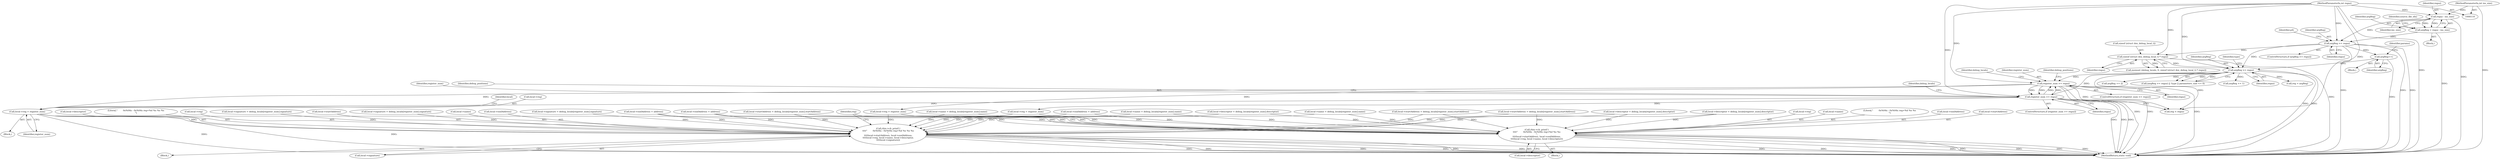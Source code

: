 digraph "0_radare2_ad55822430a03fe075221b543efb434567e9e431@pointer" {
"1000861" [label="(Call,local->reg = register_num)"];
"1000485" [label="(Call,register_num >= regsz)"];
"1000661" [label="(Call,register_num >= regsz)"];
"1000305" [label="(Call,argReg >= regsz)"];
"1000279" [label="(Call,argReg++)"];
"1000176" [label="(Call,argReg >= regsz)"];
"1000154" [label="(Call,argReg = regsz - ins_size)"];
"1000156" [label="(Call,regsz - ins_size)"];
"1000120" [label="(MethodParameterIn,int regsz)"];
"1000117" [label="(MethodParameterIn,int ins_size)"];
"1000232" [label="(Call,sizeof (struct dex_debug_local_t) * regsz)"];
"1001071" [label="(Call,rbin->cb_printf (\n\t\t\t\t\"        0x%04x - 0x%04x reg=%d %s %s %s\n\",\n\t\t\t\tlocal->startAddress, local->endAddress,\n\t\t\t\tlocal->reg, local->name, local->descriptor,\n\t\t\t\tlocal->signature))"];
"1001093" [label="(Call,rbin->cb_printf (\n\t\t\t\t\"        0x%04x - 0x%04x reg=%d %s %s\n\",\n\t\t\t\tlocal->startAddress, local->endAddress,\n\t\t\t\tlocal->reg, local->name, local->descriptor))"];
"1000177" [label="(Identifier,argReg)"];
"1000241" [label="(Block,)"];
"1000660" [label="(ControlStructure,if (register_num >= regsz))"];
"1000279" [label="(Call,argReg++)"];
"1001101" [label="(Call,local->reg)"];
"1000663" [label="(Identifier,regsz)"];
"1001070" [label="(Block,)"];
"1000484" [label="(ControlStructure,if (register_num >= regsz))"];
"1000805" [label="(Block,)"];
"1001079" [label="(Call,local->reg)"];
"1001082" [label="(Call,local->name)"];
"1000233" [label="(Call,sizeof (struct dex_debug_local_t))"];
"1001104" [label="(Call,local->name)"];
"1001112" [label="(Identifier,reg)"];
"1000175" [label="(ControlStructure,if (argReg >= regsz))"];
"1000497" [label="(Identifier,debug_locals)"];
"1001073" [label="(Call,local->startAddress)"];
"1001088" [label="(Call,local->signature)"];
"1001185" [label="(MethodReturn,static void)"];
"1000691" [label="(Call,local->name = debug_locals[register_num].name)"];
"1000486" [label="(Identifier,register_num)"];
"1000181" [label="(Identifier,p4)"];
"1000339" [label="(Call,reg = argReg)"];
"1000662" [label="(Identifier,register_num)"];
"1000700" [label="(Call,local->descriptor = debug_locals[register_num].descriptor)"];
"1000732" [label="(Call,local->reg = register_num)"];
"1001094" [label="(Literal,\"        0x%04x - 0x%04x reg=%d %s %s\n\")"];
"1000524" [label="(Call,local->descriptor = debug_locals[register_num].descriptor)"];
"1000542" [label="(Call,local->signature = debug_locals[register_num].signature)"];
"1001107" [label="(Call,local->descriptor)"];
"1000829" [label="(Call,local->descriptor = debug_locals[register_num].descriptor)"];
"1000120" [label="(MethodParameterIn,int regsz)"];
"1000485" [label="(Call,register_num >= regsz)"];
"1000157" [label="(Identifier,regsz)"];
"1000229" [label="(Call,memset (debug_locals, 0, sizeof (struct dex_debug_local_t) * regsz))"];
"1000117" [label="(MethodParameterIn,int ins_size)"];
"1001098" [label="(Call,local->endAddress)"];
"1000235" [label="(Identifier,regsz)"];
"1000306" [label="(Identifier,argReg)"];
"1000284" [label="(Identifier,params)"];
"1001085" [label="(Call,local->descriptor)"];
"1000866" [label="(Call,local->endAddress = address)"];
"1000232" [label="(Call,sizeof (struct dex_debug_local_t) * regsz)"];
"1000154" [label="(Call,argReg = regsz - ins_size)"];
"1001072" [label="(Literal,\"        0x%04x - 0x%04x reg=%d %s %s %s\n\")"];
"1000561" [label="(Call,local->endAddress = address)"];
"1000305" [label="(Call,argReg >= regsz)"];
"1000847" [label="(Call,local->signature = debug_locals[register_num].signature)"];
"1000865" [label="(Identifier,register_num)"];
"1000737" [label="(Call,local->endAddress = address)"];
"1000161" [label="(Identifier,source_file_idx)"];
"1000718" [label="(Call,local->signature = debug_locals[register_num].signature)"];
"1001092" [label="(Block,)"];
"1000709" [label="(Call,local->startAddress = debug_locals[register_num].startAddress)"];
"1001114" [label="(Call,reg < regsz)"];
"1000155" [label="(Identifier,argReg)"];
"1000666" [label="(Identifier,debug_positions)"];
"1000176" [label="(Call,argReg >= regsz)"];
"1000490" [label="(Identifier,debug_positions)"];
"1000158" [label="(Identifier,ins_size)"];
"1001071" [label="(Call,rbin->cb_printf (\n\t\t\t\t\"        0x%04x - 0x%04x reg=%d %s %s %s\n\",\n\t\t\t\tlocal->startAddress, local->endAddress,\n\t\t\t\tlocal->reg, local->name, local->descriptor,\n\t\t\t\tlocal->signature))"];
"1000349" [label="(Call,argReg += 2)"];
"1000661" [label="(Call,register_num >= regsz)"];
"1000304" [label="(Call,(argReg >= regsz) || !type || parameters_size <= 0)"];
"1000122" [label="(Block,)"];
"1000156" [label="(Call,regsz - ins_size)"];
"1000280" [label="(Identifier,argReg)"];
"1000861" [label="(Call,local->reg = register_num)"];
"1000354" [label="(Call,argReg += 1)"];
"1000862" [label="(Call,local->reg)"];
"1000868" [label="(Identifier,local)"];
"1000178" [label="(Identifier,regsz)"];
"1000487" [label="(Identifier,regsz)"];
"1000515" [label="(Call,local->name = debug_locals[register_num].name)"];
"1001095" [label="(Call,local->startAddress)"];
"1000556" [label="(Call,local->reg = register_num)"];
"1001076" [label="(Call,local->endAddress)"];
"1000820" [label="(Call,local->name = debug_locals[register_num].name)"];
"1000673" [label="(Identifier,debug_locals)"];
"1000838" [label="(Call,local->startAddress = debug_locals[register_num].startAddress)"];
"1000307" [label="(Identifier,regsz)"];
"1001093" [label="(Call,rbin->cb_printf (\n\t\t\t\t\"        0x%04x - 0x%04x reg=%d %s %s\n\",\n\t\t\t\tlocal->startAddress, local->endAddress,\n\t\t\t\tlocal->reg, local->name, local->descriptor))"];
"1000310" [label="(Identifier,type)"];
"1000533" [label="(Call,local->startAddress = debug_locals[register_num].startAddress)"];
"1000861" -> "1000805"  [label="AST: "];
"1000861" -> "1000865"  [label="CFG: "];
"1000862" -> "1000861"  [label="AST: "];
"1000865" -> "1000861"  [label="AST: "];
"1000868" -> "1000861"  [label="CFG: "];
"1000861" -> "1001185"  [label="DDG: "];
"1000861" -> "1001185"  [label="DDG: "];
"1000485" -> "1000861"  [label="DDG: "];
"1000661" -> "1000861"  [label="DDG: "];
"1000861" -> "1001071"  [label="DDG: "];
"1000861" -> "1001093"  [label="DDG: "];
"1000485" -> "1000484"  [label="AST: "];
"1000485" -> "1000487"  [label="CFG: "];
"1000486" -> "1000485"  [label="AST: "];
"1000487" -> "1000485"  [label="AST: "];
"1000490" -> "1000485"  [label="CFG: "];
"1000497" -> "1000485"  [label="CFG: "];
"1000485" -> "1001185"  [label="DDG: "];
"1000485" -> "1001185"  [label="DDG: "];
"1000485" -> "1001185"  [label="DDG: "];
"1000661" -> "1000485"  [label="DDG: "];
"1000661" -> "1000485"  [label="DDG: "];
"1000305" -> "1000485"  [label="DDG: "];
"1000120" -> "1000485"  [label="DDG: "];
"1000485" -> "1000556"  [label="DDG: "];
"1000485" -> "1000661"  [label="DDG: "];
"1000485" -> "1000661"  [label="DDG: "];
"1000485" -> "1001114"  [label="DDG: "];
"1000661" -> "1000660"  [label="AST: "];
"1000661" -> "1000663"  [label="CFG: "];
"1000662" -> "1000661"  [label="AST: "];
"1000663" -> "1000661"  [label="AST: "];
"1000666" -> "1000661"  [label="CFG: "];
"1000673" -> "1000661"  [label="CFG: "];
"1000661" -> "1001185"  [label="DDG: "];
"1000661" -> "1001185"  [label="DDG: "];
"1000661" -> "1001185"  [label="DDG: "];
"1000305" -> "1000661"  [label="DDG: "];
"1000120" -> "1000661"  [label="DDG: "];
"1000661" -> "1000732"  [label="DDG: "];
"1000661" -> "1001114"  [label="DDG: "];
"1000305" -> "1000304"  [label="AST: "];
"1000305" -> "1000307"  [label="CFG: "];
"1000306" -> "1000305"  [label="AST: "];
"1000307" -> "1000305"  [label="AST: "];
"1000310" -> "1000305"  [label="CFG: "];
"1000304" -> "1000305"  [label="CFG: "];
"1000305" -> "1001185"  [label="DDG: "];
"1000305" -> "1001185"  [label="DDG: "];
"1000305" -> "1000304"  [label="DDG: "];
"1000305" -> "1000304"  [label="DDG: "];
"1000279" -> "1000305"  [label="DDG: "];
"1000176" -> "1000305"  [label="DDG: "];
"1000232" -> "1000305"  [label="DDG: "];
"1000120" -> "1000305"  [label="DDG: "];
"1000305" -> "1000339"  [label="DDG: "];
"1000305" -> "1000349"  [label="DDG: "];
"1000305" -> "1000354"  [label="DDG: "];
"1000305" -> "1001114"  [label="DDG: "];
"1000279" -> "1000241"  [label="AST: "];
"1000279" -> "1000280"  [label="CFG: "];
"1000280" -> "1000279"  [label="AST: "];
"1000284" -> "1000279"  [label="CFG: "];
"1000279" -> "1001185"  [label="DDG: "];
"1000176" -> "1000279"  [label="DDG: "];
"1000176" -> "1000175"  [label="AST: "];
"1000176" -> "1000178"  [label="CFG: "];
"1000177" -> "1000176"  [label="AST: "];
"1000178" -> "1000176"  [label="AST: "];
"1000181" -> "1000176"  [label="CFG: "];
"1000176" -> "1001185"  [label="DDG: "];
"1000176" -> "1001185"  [label="DDG: "];
"1000176" -> "1001185"  [label="DDG: "];
"1000154" -> "1000176"  [label="DDG: "];
"1000156" -> "1000176"  [label="DDG: "];
"1000120" -> "1000176"  [label="DDG: "];
"1000176" -> "1000232"  [label="DDG: "];
"1000154" -> "1000122"  [label="AST: "];
"1000154" -> "1000156"  [label="CFG: "];
"1000155" -> "1000154"  [label="AST: "];
"1000156" -> "1000154"  [label="AST: "];
"1000161" -> "1000154"  [label="CFG: "];
"1000154" -> "1001185"  [label="DDG: "];
"1000156" -> "1000154"  [label="DDG: "];
"1000156" -> "1000154"  [label="DDG: "];
"1000156" -> "1000158"  [label="CFG: "];
"1000157" -> "1000156"  [label="AST: "];
"1000158" -> "1000156"  [label="AST: "];
"1000156" -> "1001185"  [label="DDG: "];
"1000120" -> "1000156"  [label="DDG: "];
"1000117" -> "1000156"  [label="DDG: "];
"1000120" -> "1000110"  [label="AST: "];
"1000120" -> "1001185"  [label="DDG: "];
"1000120" -> "1000232"  [label="DDG: "];
"1000120" -> "1001114"  [label="DDG: "];
"1000117" -> "1000110"  [label="AST: "];
"1000117" -> "1001185"  [label="DDG: "];
"1000232" -> "1000229"  [label="AST: "];
"1000232" -> "1000235"  [label="CFG: "];
"1000233" -> "1000232"  [label="AST: "];
"1000235" -> "1000232"  [label="AST: "];
"1000229" -> "1000232"  [label="CFG: "];
"1000232" -> "1001185"  [label="DDG: "];
"1000232" -> "1000229"  [label="DDG: "];
"1001071" -> "1001070"  [label="AST: "];
"1001071" -> "1001088"  [label="CFG: "];
"1001072" -> "1001071"  [label="AST: "];
"1001073" -> "1001071"  [label="AST: "];
"1001076" -> "1001071"  [label="AST: "];
"1001079" -> "1001071"  [label="AST: "];
"1001082" -> "1001071"  [label="AST: "];
"1001085" -> "1001071"  [label="AST: "];
"1001088" -> "1001071"  [label="AST: "];
"1001112" -> "1001071"  [label="CFG: "];
"1001071" -> "1001185"  [label="DDG: "];
"1001071" -> "1001185"  [label="DDG: "];
"1001071" -> "1001185"  [label="DDG: "];
"1001071" -> "1001185"  [label="DDG: "];
"1001071" -> "1001185"  [label="DDG: "];
"1001071" -> "1001185"  [label="DDG: "];
"1001071" -> "1001185"  [label="DDG: "];
"1000709" -> "1001071"  [label="DDG: "];
"1000533" -> "1001071"  [label="DDG: "];
"1000838" -> "1001071"  [label="DDG: "];
"1000866" -> "1001071"  [label="DDG: "];
"1000561" -> "1001071"  [label="DDG: "];
"1000737" -> "1001071"  [label="DDG: "];
"1000556" -> "1001071"  [label="DDG: "];
"1000732" -> "1001071"  [label="DDG: "];
"1000515" -> "1001071"  [label="DDG: "];
"1000691" -> "1001071"  [label="DDG: "];
"1000820" -> "1001071"  [label="DDG: "];
"1000524" -> "1001071"  [label="DDG: "];
"1000829" -> "1001071"  [label="DDG: "];
"1000700" -> "1001071"  [label="DDG: "];
"1000718" -> "1001071"  [label="DDG: "];
"1000542" -> "1001071"  [label="DDG: "];
"1000847" -> "1001071"  [label="DDG: "];
"1001093" -> "1001092"  [label="AST: "];
"1001093" -> "1001107"  [label="CFG: "];
"1001094" -> "1001093"  [label="AST: "];
"1001095" -> "1001093"  [label="AST: "];
"1001098" -> "1001093"  [label="AST: "];
"1001101" -> "1001093"  [label="AST: "];
"1001104" -> "1001093"  [label="AST: "];
"1001107" -> "1001093"  [label="AST: "];
"1001112" -> "1001093"  [label="CFG: "];
"1001093" -> "1001185"  [label="DDG: "];
"1001093" -> "1001185"  [label="DDG: "];
"1001093" -> "1001185"  [label="DDG: "];
"1001093" -> "1001185"  [label="DDG: "];
"1001093" -> "1001185"  [label="DDG: "];
"1001093" -> "1001185"  [label="DDG: "];
"1000709" -> "1001093"  [label="DDG: "];
"1000533" -> "1001093"  [label="DDG: "];
"1000838" -> "1001093"  [label="DDG: "];
"1000866" -> "1001093"  [label="DDG: "];
"1000561" -> "1001093"  [label="DDG: "];
"1000737" -> "1001093"  [label="DDG: "];
"1000556" -> "1001093"  [label="DDG: "];
"1000732" -> "1001093"  [label="DDG: "];
"1000515" -> "1001093"  [label="DDG: "];
"1000691" -> "1001093"  [label="DDG: "];
"1000820" -> "1001093"  [label="DDG: "];
"1000524" -> "1001093"  [label="DDG: "];
"1000829" -> "1001093"  [label="DDG: "];
"1000700" -> "1001093"  [label="DDG: "];
}
